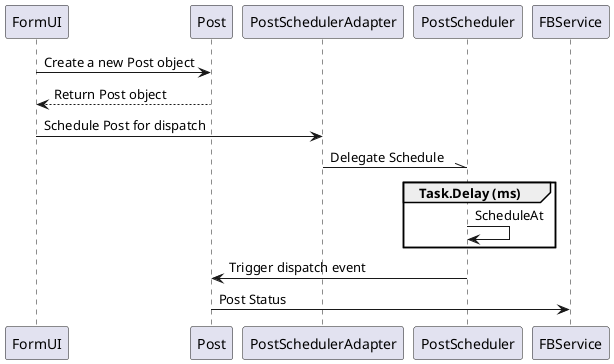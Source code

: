 @startuml
participant FormUI
participant Post
participant PostSchedulerAdapter
participant PostScheduler
participant FBService

FormUI -> Post: Create a new Post object
Post --> FormUI: Return Post object
FormUI -> PostSchedulerAdapter: Schedule Post for dispatch
PostSchedulerAdapter -\\ PostScheduler: Delegate Schedule

group Task.Delay (ms)
    PostScheduler -> PostScheduler: ScheduleAt
end

PostScheduler -> Post: Trigger dispatch event
Post -> FBService: Post Status

@enduml
